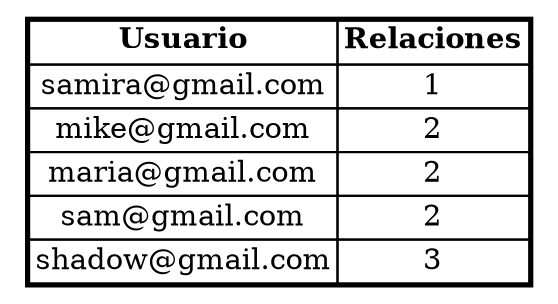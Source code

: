 digraph G {
node [shape=plaintext];
TOP5_USUARIOS [label=<
<table border='2' cellborder='1' cellspacing='0'>
<tr><td><b>Usuario</b></td><td><b>Relaciones</b></td></tr>
<tr><td>samira@gmail.com</td><td>1</td></tr>
<tr><td>mike@gmail.com</td><td>2</td></tr>
<tr><td>maria@gmail.com</td><td>2</td></tr>
<tr><td>sam@gmail.com</td><td>2</td></tr>
<tr><td>shadow@gmail.com</td><td>3</td></tr>
</table>>];
}
